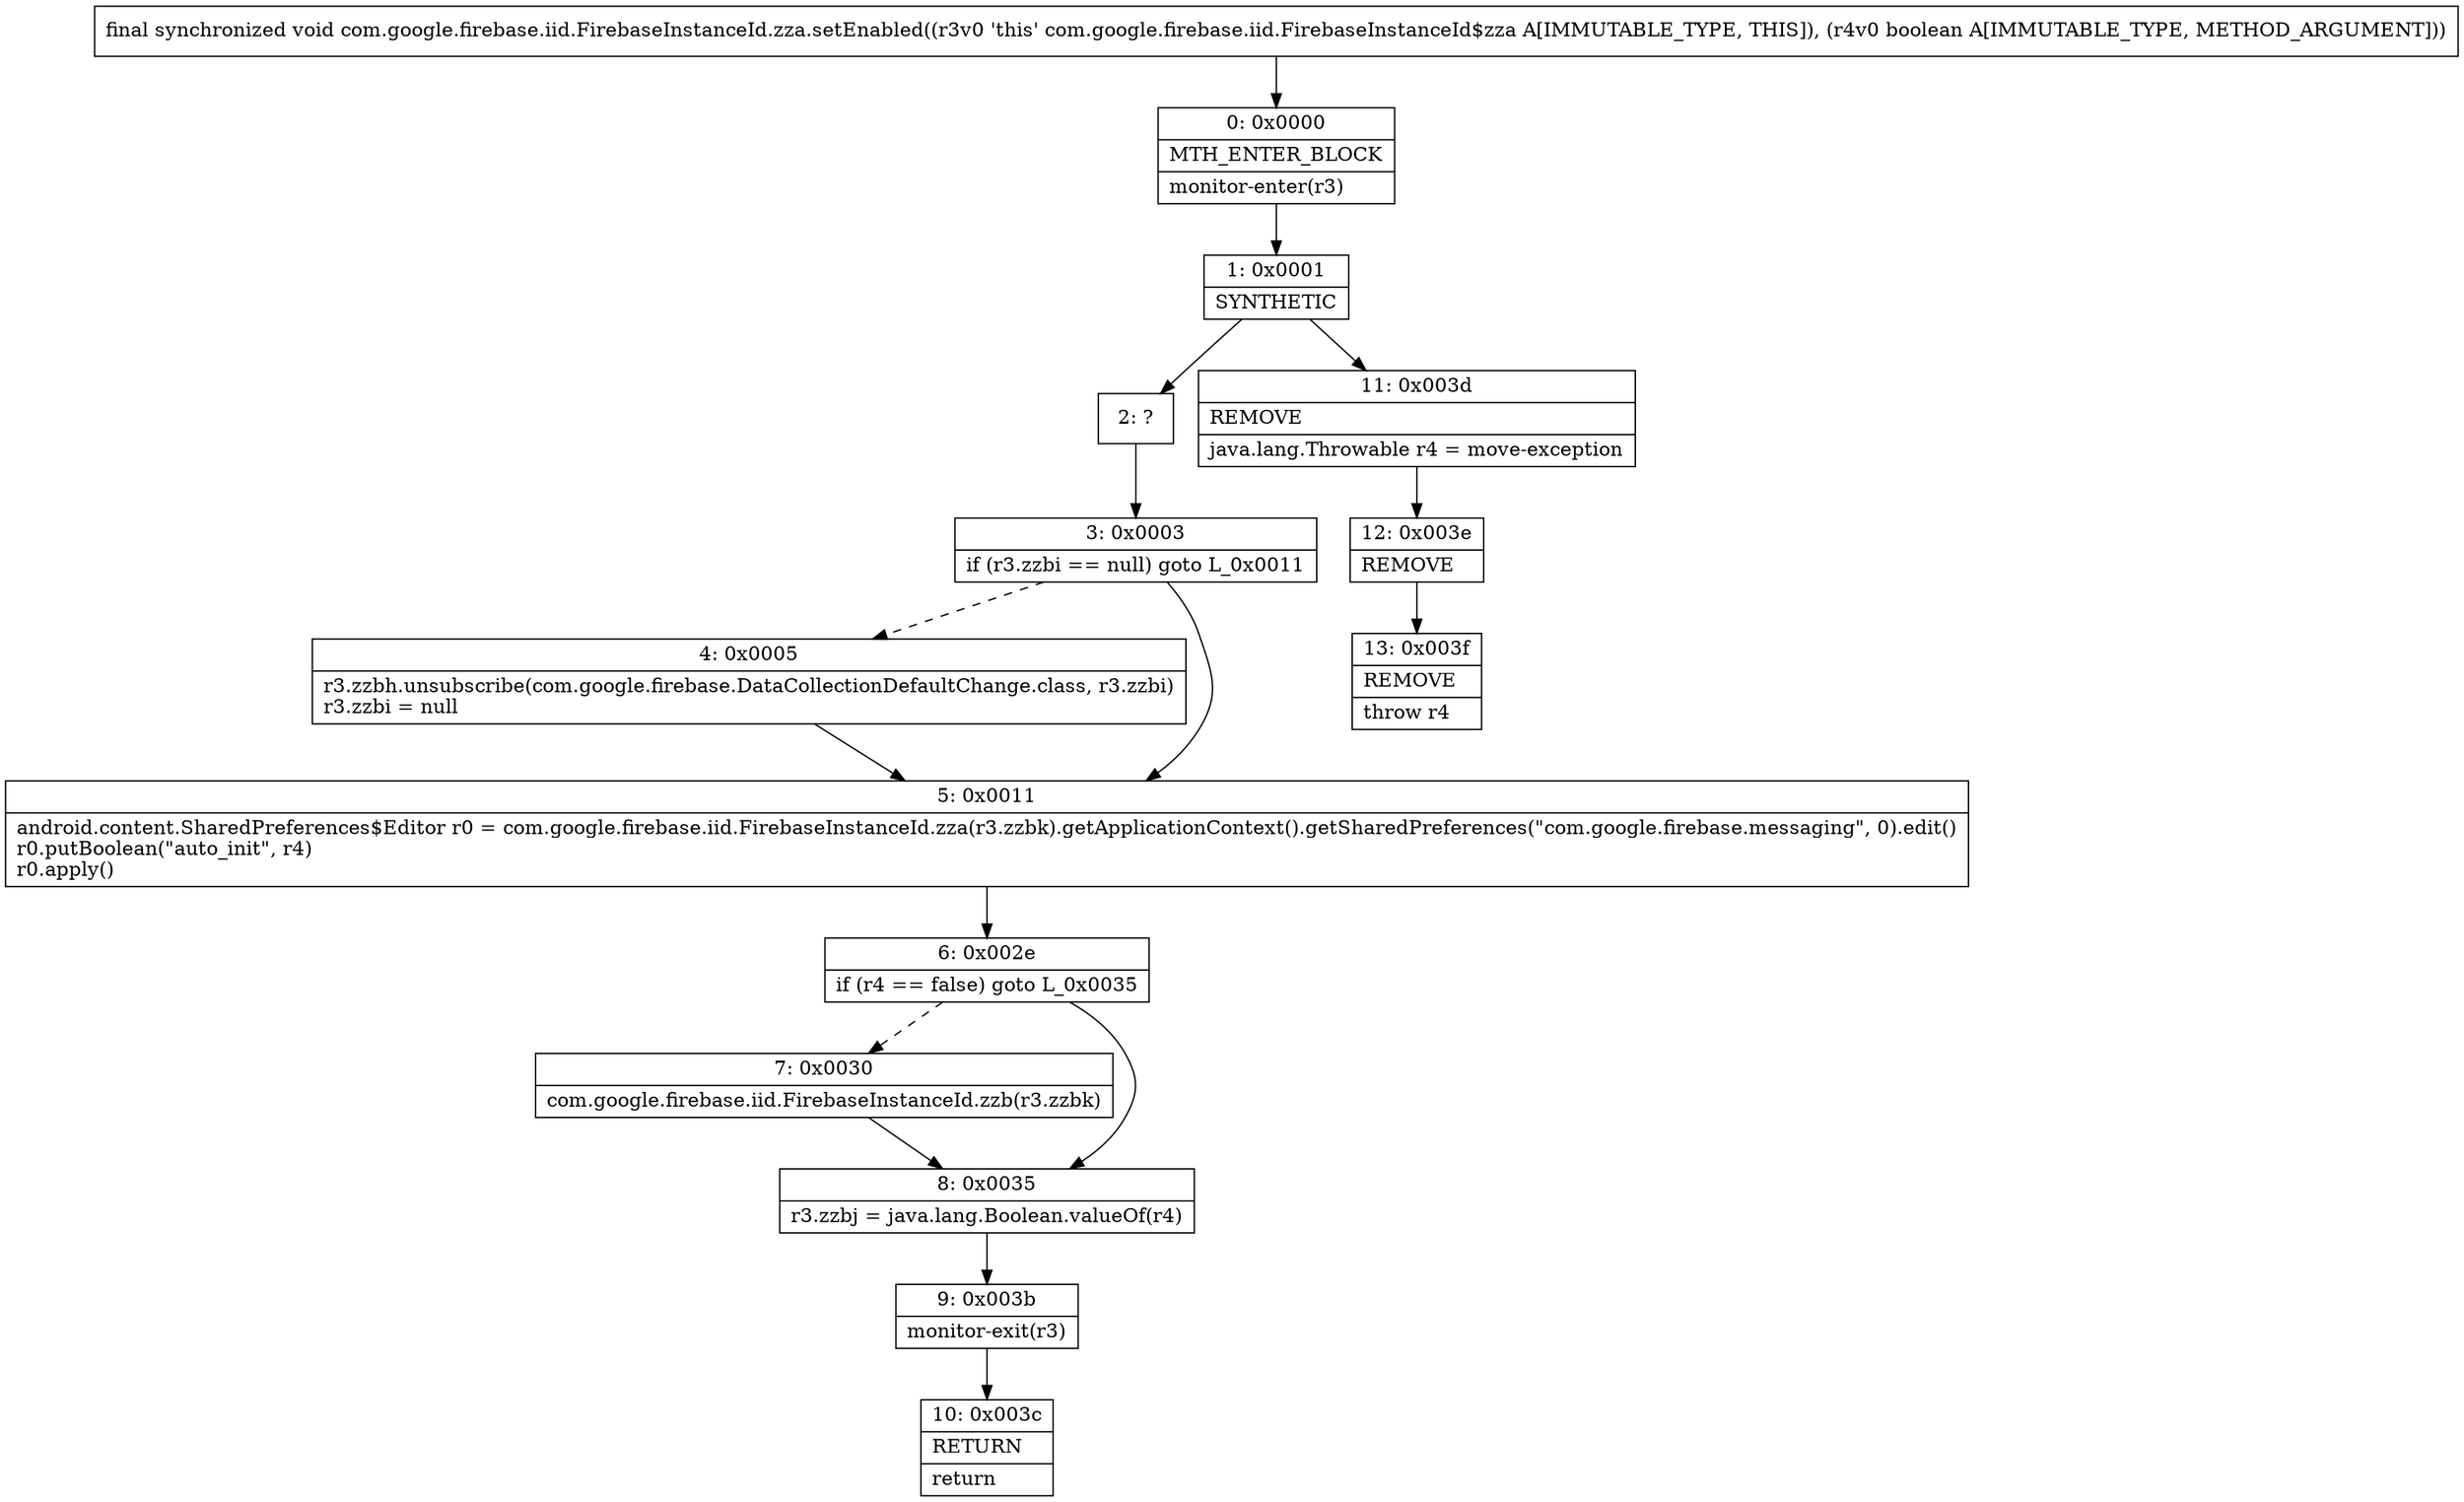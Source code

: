 digraph "CFG forcom.google.firebase.iid.FirebaseInstanceId.zza.setEnabled(Z)V" {
Node_0 [shape=record,label="{0\:\ 0x0000|MTH_ENTER_BLOCK\l|monitor\-enter(r3)\l}"];
Node_1 [shape=record,label="{1\:\ 0x0001|SYNTHETIC\l}"];
Node_2 [shape=record,label="{2\:\ ?}"];
Node_3 [shape=record,label="{3\:\ 0x0003|if (r3.zzbi == null) goto L_0x0011\l}"];
Node_4 [shape=record,label="{4\:\ 0x0005|r3.zzbh.unsubscribe(com.google.firebase.DataCollectionDefaultChange.class, r3.zzbi)\lr3.zzbi = null\l}"];
Node_5 [shape=record,label="{5\:\ 0x0011|android.content.SharedPreferences$Editor r0 = com.google.firebase.iid.FirebaseInstanceId.zza(r3.zzbk).getApplicationContext().getSharedPreferences(\"com.google.firebase.messaging\", 0).edit()\lr0.putBoolean(\"auto_init\", r4)\lr0.apply()\l}"];
Node_6 [shape=record,label="{6\:\ 0x002e|if (r4 == false) goto L_0x0035\l}"];
Node_7 [shape=record,label="{7\:\ 0x0030|com.google.firebase.iid.FirebaseInstanceId.zzb(r3.zzbk)\l}"];
Node_8 [shape=record,label="{8\:\ 0x0035|r3.zzbj = java.lang.Boolean.valueOf(r4)\l}"];
Node_9 [shape=record,label="{9\:\ 0x003b|monitor\-exit(r3)\l}"];
Node_10 [shape=record,label="{10\:\ 0x003c|RETURN\l|return\l}"];
Node_11 [shape=record,label="{11\:\ 0x003d|REMOVE\l|java.lang.Throwable r4 = move\-exception\l}"];
Node_12 [shape=record,label="{12\:\ 0x003e|REMOVE\l}"];
Node_13 [shape=record,label="{13\:\ 0x003f|REMOVE\l|throw r4\l}"];
MethodNode[shape=record,label="{final synchronized void com.google.firebase.iid.FirebaseInstanceId.zza.setEnabled((r3v0 'this' com.google.firebase.iid.FirebaseInstanceId$zza A[IMMUTABLE_TYPE, THIS]), (r4v0 boolean A[IMMUTABLE_TYPE, METHOD_ARGUMENT])) }"];
MethodNode -> Node_0;
Node_0 -> Node_1;
Node_1 -> Node_2;
Node_1 -> Node_11;
Node_2 -> Node_3;
Node_3 -> Node_4[style=dashed];
Node_3 -> Node_5;
Node_4 -> Node_5;
Node_5 -> Node_6;
Node_6 -> Node_7[style=dashed];
Node_6 -> Node_8;
Node_7 -> Node_8;
Node_8 -> Node_9;
Node_9 -> Node_10;
Node_11 -> Node_12;
Node_12 -> Node_13;
}

